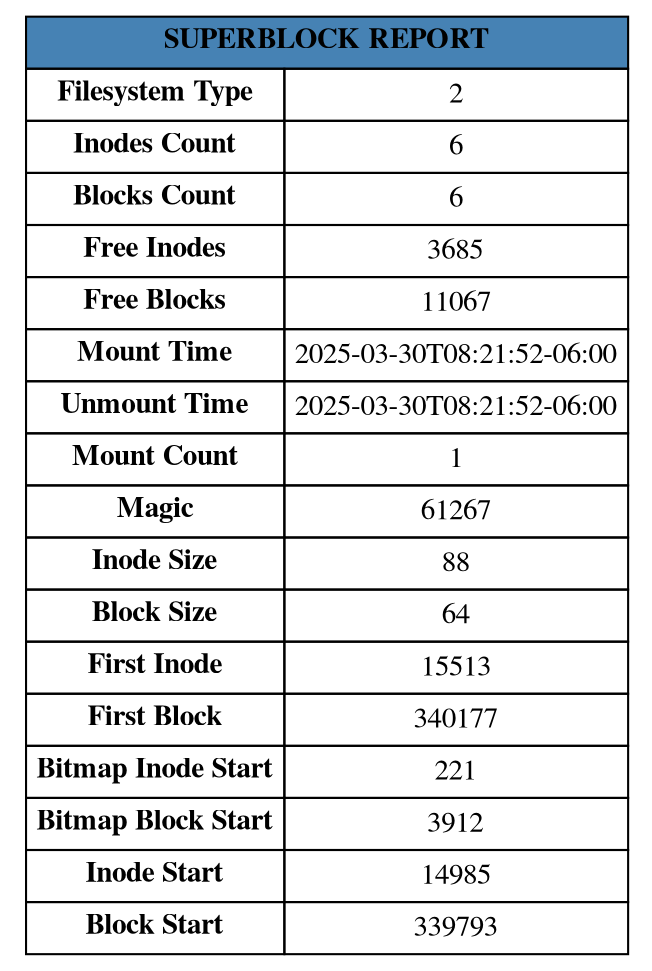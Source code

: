 digraph G {
		node [shape=plaintext, fontname="Times"]
		edge [color="#4682B4", arrowhead=vee]
		superblock [label=<
			<table border="0" cellborder="1" cellspacing="0" cellpadding="4" style="font-family:Times">
				<tr><td colspan="2" bgcolor="#4682B4" style="color:white; font-size:14px; padding:6px;"><b>SUPERBLOCK REPORT</b></td></tr>
				<tr><td><b>Filesystem Type</b></td><td>2</td></tr>
				<tr><td><b>Inodes Count</b></td><td>6</td></tr>
				<tr><td><b>Blocks Count</b></td><td>6</td></tr>
				<tr><td><b>Free Inodes</b></td><td>3685</td></tr>
				<tr><td><b>Free Blocks</b></td><td>11067</td></tr>
				<tr><td><b>Mount Time</b></td><td>2025-03-30T08:21:52-06:00</td></tr>
				<tr><td><b>Unmount Time</b></td><td>2025-03-30T08:21:52-06:00</td></tr>
				<tr><td><b>Mount Count</b></td><td>1</td></tr>
				<tr><td><b>Magic</b></td><td>61267</td></tr>
				<tr><td><b>Inode Size</b></td><td>88</td></tr>
				<tr><td><b>Block Size</b></td><td>64</td></tr>
				<tr><td><b>First Inode</b></td><td>15513</td></tr>
				<tr><td><b>First Block</b></td><td>340177</td></tr>
				<tr><td><b>Bitmap Inode Start</b></td><td>221</td></tr>
				<tr><td><b>Bitmap Block Start</b></td><td>3912</td></tr>
				<tr><td><b>Inode Start</b></td><td>14985</td></tr>
				<tr><td><b>Block Start</b></td><td>339793</td></tr>
			</table>>];
	}